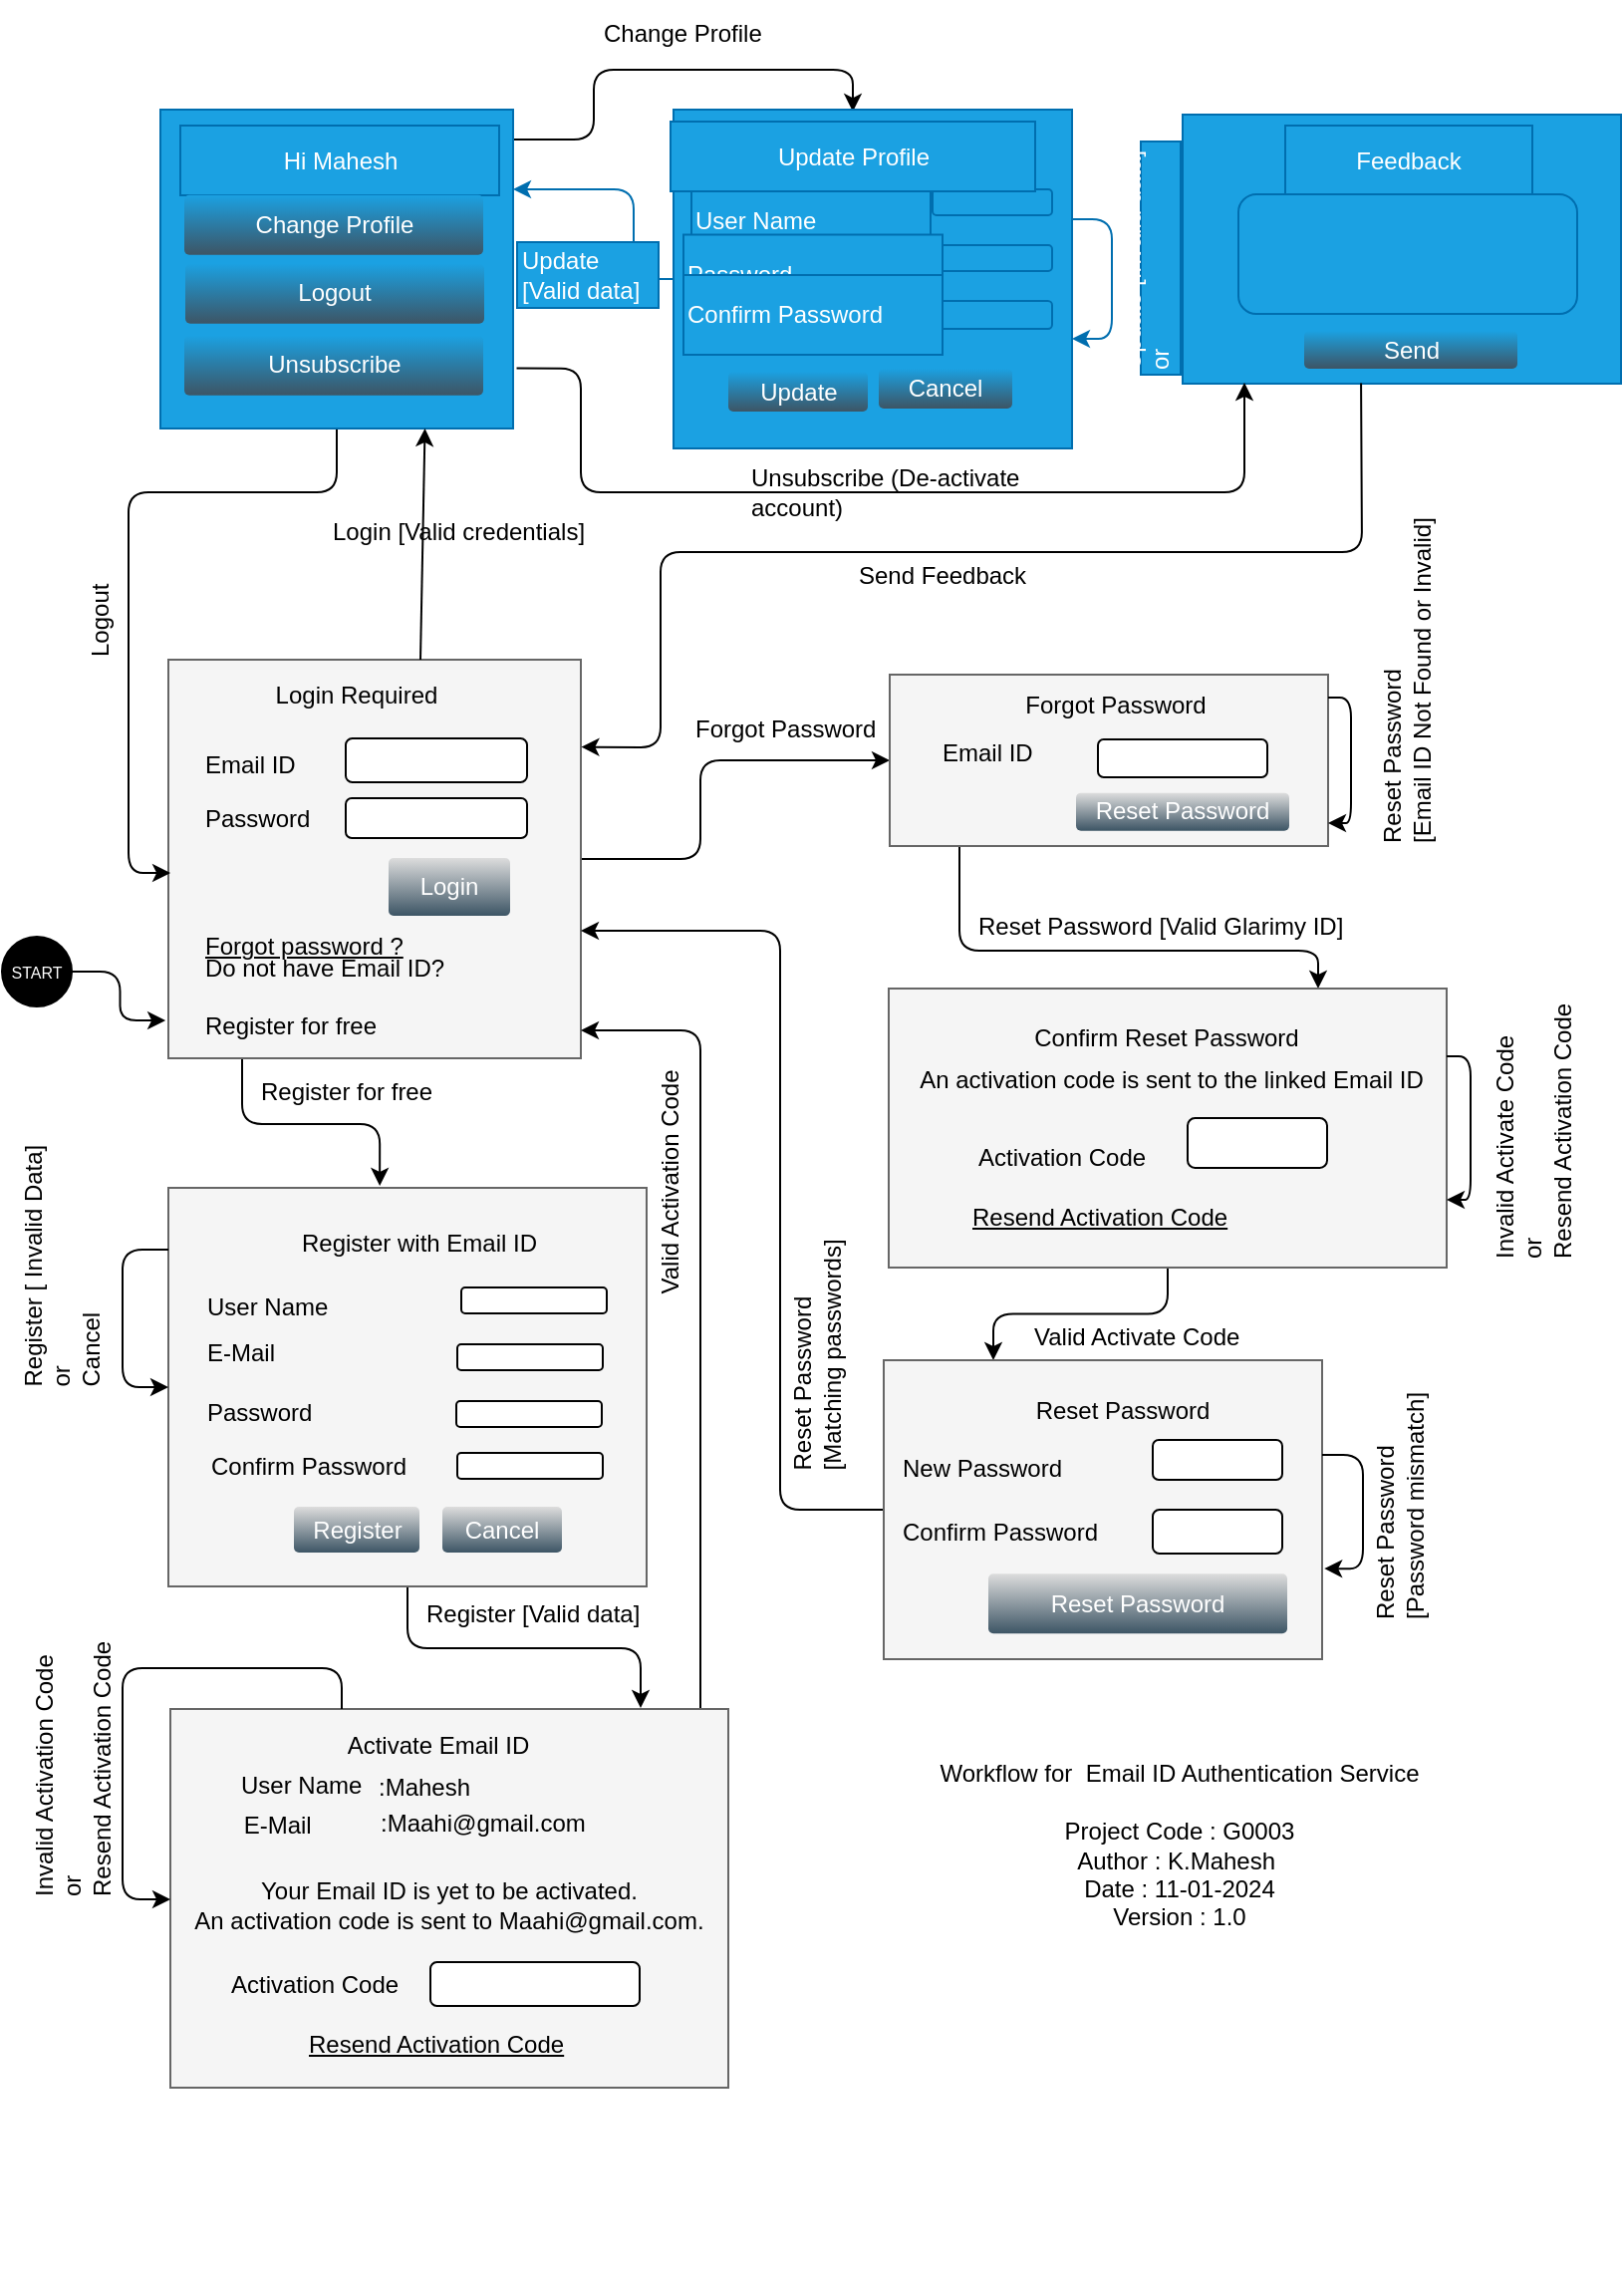 <mxfile version="23.0.2" type="device">
  <diagram id="wPfs62p6KYjg1cKhnUaz" name="Page-1">
    <mxGraphModel dx="1846" dy="2773" grid="1" gridSize="10" guides="1" tooltips="1" connect="1" arrows="1" fold="1" page="1" pageScale="1" pageWidth="850" pageHeight="1100" math="0" shadow="0">
      <root>
        <mxCell id="0" />
        <mxCell id="1" parent="0" />
        <mxCell id="7nVIwKbFRP0QSnvRqvEL-54" value="" style="edgeStyle=orthogonalEdgeStyle;rounded=1;comic=0;jumpStyle=none;orthogonalLoop=1;jettySize=auto;entryX=0;entryY=0.5;entryDx=0;entryDy=0;fontSize=12;align=left;labelBorderColor=none;html=1;fontStyle=0" parent="1" source="-WeDlyG0HKAQfzHUppv8-1" target="-WeDlyG0HKAQfzHUppv8-49" edge="1">
          <mxGeometry relative="1" as="geometry">
            <Array as="points">
              <mxPoint x="-486.5" y="-1769" />
              <mxPoint x="-486.5" y="-1818" />
            </Array>
          </mxGeometry>
        </mxCell>
        <mxCell id="7nVIwKbFRP0QSnvRqvEL-73" value="" style="edgeStyle=orthogonalEdgeStyle;rounded=1;comic=0;jumpStyle=none;orthogonalLoop=1;jettySize=auto;entryX=0.442;entryY=-0.005;entryDx=0;entryDy=0;entryPerimeter=0;fontSize=12;fontColor=#FFFFFF;align=left;labelBorderColor=none;html=1;fontStyle=0" parent="1" source="-WeDlyG0HKAQfzHUppv8-1" target="-WeDlyG0HKAQfzHUppv8-17" edge="1">
          <mxGeometry relative="1" as="geometry">
            <Array as="points">
              <mxPoint x="-716.5" y="-1636" />
              <mxPoint x="-647.5" y="-1636" />
            </Array>
          </mxGeometry>
        </mxCell>
        <mxCell id="-WeDlyG0HKAQfzHUppv8-1" value="" style="rounded=0;fillColor=#f5f5f5;strokeColor=#666666;fontColor=#333333;fontSize=12;labelBorderColor=none;whiteSpace=wrap;html=1;fontStyle=0" parent="1" vertex="1">
          <mxGeometry x="-753.5" y="-1869" width="207" height="200" as="geometry" />
        </mxCell>
        <mxCell id="-WeDlyG0HKAQfzHUppv8-2" value="" style="rounded=1;fontSize=12;labelBorderColor=none;whiteSpace=wrap;html=1;fontStyle=0" parent="1" vertex="1">
          <mxGeometry x="-664.5" y="-1829.5" width="91" height="22" as="geometry" />
        </mxCell>
        <mxCell id="-WeDlyG0HKAQfzHUppv8-3" value="Email ID" style="text;strokeColor=none;fillColor=none;align=left;verticalAlign=middle;rounded=0;fontStyle=0;fontSize=12;labelBorderColor=none;whiteSpace=wrap;html=1;" parent="1" vertex="1">
          <mxGeometry x="-737.5" y="-1836.5" width="120" height="40" as="geometry" />
        </mxCell>
        <mxCell id="-WeDlyG0HKAQfzHUppv8-4" value="" style="rounded=1;fontSize=12;labelBorderColor=none;whiteSpace=wrap;html=1;fontStyle=0" parent="1" vertex="1">
          <mxGeometry x="-664.5" y="-1799.5" width="91" height="20" as="geometry" />
        </mxCell>
        <mxCell id="-WeDlyG0HKAQfzHUppv8-5" value="Password" style="text;strokeColor=none;fillColor=none;align=left;verticalAlign=middle;rounded=0;fontStyle=0;fontSize=12;labelBorderColor=none;whiteSpace=wrap;html=1;" parent="1" vertex="1">
          <mxGeometry x="-737.5" y="-1809.5" width="130" height="40" as="geometry" />
        </mxCell>
        <mxCell id="-WeDlyG0HKAQfzHUppv8-6" value="Login" style="strokeWidth=1;shadow=0;dashed=0;shape=mxgraph.ios.iButton;strokeColor=#444444;fontColor=#ffffff;buttonText=;fontSize=12;fillColor=#dddddd;fillColor2=#3D5565;align=center;labelBorderColor=none;whiteSpace=wrap;html=1;fontStyle=0" parent="1" vertex="1">
          <mxGeometry x="-643" y="-1769.5" width="61" height="29" as="geometry" />
        </mxCell>
        <mxCell id="-WeDlyG0HKAQfzHUppv8-7" value="Forgot password ?" style="text;strokeColor=none;fillColor=none;align=left;verticalAlign=middle;rounded=0;fontStyle=4;fontSize=12;labelBorderColor=none;whiteSpace=wrap;html=1;" parent="1" vertex="1">
          <mxGeometry x="-737.5" y="-1735.5" width="210" height="20" as="geometry" />
        </mxCell>
        <mxCell id="-WeDlyG0HKAQfzHUppv8-8" value="Do not have Email ID? &lt;br&gt;&lt;br&gt;Register for free" style="text;strokeColor=none;fillColor=none;align=left;verticalAlign=middle;rounded=0;fontStyle=0;fontSize=12;labelBorderColor=none;whiteSpace=wrap;html=1;" parent="1" vertex="1">
          <mxGeometry x="-737.5" y="-1710.5" width="157" height="20" as="geometry" />
        </mxCell>
        <mxCell id="-WeDlyG0HKAQfzHUppv8-9" value="Login Required" style="text;strokeColor=none;fillColor=none;align=center;verticalAlign=middle;rounded=0;fontSize=12;labelBorderColor=none;whiteSpace=wrap;html=1;fontStyle=0" parent="1" vertex="1">
          <mxGeometry x="-723" y="-1869" width="128" height="35" as="geometry" />
        </mxCell>
        <mxCell id="7nVIwKbFRP0QSnvRqvEL-77" value="" style="edgeStyle=orthogonalEdgeStyle;rounded=1;comic=0;jumpStyle=none;orthogonalLoop=1;jettySize=auto;fontSize=12;fontColor=#FFFFFF;align=left;labelBorderColor=none;html=1;fontStyle=0" parent="1" source="-WeDlyG0HKAQfzHUppv8-17" edge="1">
          <mxGeometry relative="1" as="geometry">
            <mxPoint x="-516.5" y="-1343" as="targetPoint" />
            <Array as="points">
              <mxPoint x="-633.5" y="-1373" />
              <mxPoint x="-516.5" y="-1373" />
            </Array>
          </mxGeometry>
        </mxCell>
        <mxCell id="-WeDlyG0HKAQfzHUppv8-17" value="" style="rounded=0;fillColor=#f5f5f5;strokeColor=#666666;fontColor=#333333;fontSize=12;labelBorderColor=none;whiteSpace=wrap;html=1;fontStyle=0" parent="1" vertex="1">
          <mxGeometry x="-753.5" y="-1604" width="240" height="200" as="geometry" />
        </mxCell>
        <mxCell id="-WeDlyG0HKAQfzHUppv8-18" value="" style="rounded=1;fontSize=12;labelBorderColor=none;whiteSpace=wrap;html=1;fontStyle=0" parent="1" vertex="1">
          <mxGeometry x="-606.5" y="-1554" width="73" height="13" as="geometry" />
        </mxCell>
        <mxCell id="-WeDlyG0HKAQfzHUppv8-19" value="User Name" style="text;strokeColor=none;fillColor=none;align=left;verticalAlign=middle;rounded=0;fontStyle=0;fontSize=12;labelBorderColor=none;whiteSpace=wrap;html=1;" parent="1" vertex="1">
          <mxGeometry x="-736" y="-1564" width="120" height="40" as="geometry" />
        </mxCell>
        <mxCell id="-WeDlyG0HKAQfzHUppv8-21" value="Password" style="text;strokeColor=none;fillColor=none;align=left;verticalAlign=middle;rounded=0;fontStyle=0;fontSize=12;labelBorderColor=none;whiteSpace=wrap;html=1;" parent="1" vertex="1">
          <mxGeometry x="-736" y="-1511" width="130" height="40" as="geometry" />
        </mxCell>
        <mxCell id="-WeDlyG0HKAQfzHUppv8-22" value="Cancel" style="strokeWidth=1;shadow=0;dashed=0;shape=mxgraph.ios.iButton;strokeColor=#444444;fontColor=#ffffff;buttonText=;fontSize=12;fillColor=#dddddd;fillColor2=#3D5565;align=center;labelBorderColor=none;whiteSpace=wrap;html=1;fontStyle=0" parent="1" vertex="1">
          <mxGeometry x="-616" y="-1444" width="60" height="23" as="geometry" />
        </mxCell>
        <mxCell id="-WeDlyG0HKAQfzHUppv8-23" value="Register with Email ID" style="text;strokeColor=none;fillColor=none;align=center;verticalAlign=middle;rounded=0;fontSize=12;labelBorderColor=none;whiteSpace=wrap;html=1;fontStyle=0" parent="1" vertex="1">
          <mxGeometry x="-705" y="-1594" width="155" height="35" as="geometry" />
        </mxCell>
        <mxCell id="-WeDlyG0HKAQfzHUppv8-28" value="Register" style="strokeWidth=1;shadow=0;dashed=0;shape=mxgraph.ios.iButton;strokeColor=#444444;fontColor=#ffffff;buttonText=;fontSize=12;fillColor=#dddddd;fillColor2=#3D5565;align=center;labelBorderColor=none;whiteSpace=wrap;html=1;fontStyle=0" parent="1" vertex="1">
          <mxGeometry x="-690.5" y="-1444" width="63" height="23" as="geometry" />
        </mxCell>
        <mxCell id="-WeDlyG0HKAQfzHUppv8-30" value="Confirm Password" style="text;strokeColor=none;fillColor=none;align=left;verticalAlign=middle;rounded=0;fontStyle=0;fontSize=12;labelBorderColor=none;whiteSpace=wrap;html=1;" parent="1" vertex="1">
          <mxGeometry x="-734.5" y="-1484" width="130" height="40" as="geometry" />
        </mxCell>
        <mxCell id="-WeDlyG0HKAQfzHUppv8-32" value="E-Mail" style="text;strokeColor=none;fillColor=none;align=left;verticalAlign=middle;rounded=0;fontStyle=0;fontSize=12;labelBorderColor=none;whiteSpace=wrap;html=1;" parent="1" vertex="1">
          <mxGeometry x="-736" y="-1541" width="120" height="40" as="geometry" />
        </mxCell>
        <mxCell id="7nVIwKbFRP0QSnvRqvEL-84" value="" style="edgeStyle=orthogonalEdgeStyle;rounded=1;comic=0;jumpStyle=none;orthogonalLoop=1;jettySize=auto;fontSize=12;fontColor=#FFFFFF;align=left;labelBorderColor=none;html=1;fontStyle=0" parent="1" source="-WeDlyG0HKAQfzHUppv8-34" target="-WeDlyG0HKAQfzHUppv8-1" edge="1">
          <mxGeometry relative="1" as="geometry">
            <Array as="points">
              <mxPoint x="-486.5" y="-1683" />
            </Array>
          </mxGeometry>
        </mxCell>
        <mxCell id="-WeDlyG0HKAQfzHUppv8-34" value="" style="rounded=0;fillColor=#f5f5f5;strokeColor=#666666;fontColor=#333333;fontSize=12;labelBorderColor=none;whiteSpace=wrap;html=1;fontStyle=0" parent="1" vertex="1">
          <mxGeometry x="-752.5" y="-1342.5" width="280" height="190" as="geometry" />
        </mxCell>
        <mxCell id="-WeDlyG0HKAQfzHUppv8-35" value="User Name" style="text;strokeColor=none;fillColor=none;align=left;verticalAlign=middle;rounded=0;fontStyle=0;fontSize=12;labelBorderColor=none;whiteSpace=wrap;html=1;" parent="1" vertex="1">
          <mxGeometry x="-719.5" y="-1324.5" width="120" height="40" as="geometry" />
        </mxCell>
        <mxCell id="-WeDlyG0HKAQfzHUppv8-36" value="Activate Email ID" style="text;strokeColor=none;fillColor=none;align=center;verticalAlign=middle;rounded=0;fontSize=12;fontStyle=0;labelBorderColor=none;whiteSpace=wrap;html=1;" parent="1" vertex="1">
          <mxGeometry x="-702.5" y="-1333.5" width="168" height="18" as="geometry" />
        </mxCell>
        <mxCell id="-WeDlyG0HKAQfzHUppv8-40" value="" style="rounded=1;fontSize=12;labelBorderColor=none;whiteSpace=wrap;html=1;fontStyle=0" parent="1" vertex="1">
          <mxGeometry x="-622" y="-1215.5" width="105" height="22" as="geometry" />
        </mxCell>
        <mxCell id="-WeDlyG0HKAQfzHUppv8-41" value="Activation Code" style="text;strokeColor=none;fillColor=none;align=left;verticalAlign=middle;rounded=0;fontStyle=0;fontSize=12;labelBorderColor=none;whiteSpace=wrap;html=1;" parent="1" vertex="1">
          <mxGeometry x="-724.5" y="-1224.5" width="130" height="40" as="geometry" />
        </mxCell>
        <mxCell id="-WeDlyG0HKAQfzHUppv8-42" value="&amp;nbsp;E-Mail" style="text;strokeColor=none;fillColor=none;align=left;verticalAlign=middle;rounded=0;fontStyle=0;fontSize=12;labelBorderColor=none;whiteSpace=wrap;html=1;" parent="1" vertex="1">
          <mxGeometry x="-721" y="-1304.5" width="120" height="40" as="geometry" />
        </mxCell>
        <mxCell id="-WeDlyG0HKAQfzHUppv8-44" value=":Mahesh" style="text;strokeColor=none;fillColor=none;align=left;verticalAlign=middle;rounded=0;fontStyle=0;fontSize=12;labelBorderColor=none;whiteSpace=wrap;html=1;" parent="1" vertex="1">
          <mxGeometry x="-650.5" y="-1318" width="141" height="29" as="geometry" />
        </mxCell>
        <mxCell id="-WeDlyG0HKAQfzHUppv8-45" value=":Maahi@gmail.com" style="text;strokeColor=none;fillColor=none;align=left;verticalAlign=middle;rounded=0;fontStyle=0;fontSize=12;labelBorderColor=none;whiteSpace=wrap;html=1;" parent="1" vertex="1">
          <mxGeometry x="-649" y="-1298" width="141" height="26" as="geometry" />
        </mxCell>
        <mxCell id="-WeDlyG0HKAQfzHUppv8-46" value="Resend Activation Code" style="text;strokeColor=none;fillColor=none;align=left;verticalAlign=middle;rounded=0;fontStyle=4;fontSize=12;labelBorderColor=none;whiteSpace=wrap;html=1;" parent="1" vertex="1">
          <mxGeometry x="-685.5" y="-1184.5" width="146" height="20" as="geometry" />
        </mxCell>
        <mxCell id="7nVIwKbFRP0QSnvRqvEL-57" value="" style="edgeStyle=orthogonalEdgeStyle;rounded=1;comic=0;jumpStyle=none;orthogonalLoop=1;jettySize=auto;fontSize=12;align=left;labelBorderColor=none;html=1;fontStyle=0" parent="1" source="-WeDlyG0HKAQfzHUppv8-49" target="-WeDlyG0HKAQfzHUppv8-57" edge="1">
          <mxGeometry relative="1" as="geometry">
            <Array as="points">
              <mxPoint x="-356.5" y="-1723" />
              <mxPoint x="-176.5" y="-1723" />
            </Array>
          </mxGeometry>
        </mxCell>
        <mxCell id="-WeDlyG0HKAQfzHUppv8-49" value="" style="rounded=0;fillColor=#f5f5f5;strokeColor=#666666;fontColor=#333333;fontSize=12;labelBorderColor=none;whiteSpace=wrap;html=1;fontStyle=0" parent="1" vertex="1">
          <mxGeometry x="-391.5" y="-1861.5" width="220" height="86" as="geometry" />
        </mxCell>
        <mxCell id="-WeDlyG0HKAQfzHUppv8-50" value="Forgot Password" style="text;strokeColor=none;fillColor=none;align=center;verticalAlign=middle;rounded=0;fontSize=12;labelBorderColor=none;whiteSpace=wrap;html=1;fontStyle=0" parent="1" vertex="1">
          <mxGeometry x="-340" y="-1864" width="124" height="35" as="geometry" />
        </mxCell>
        <mxCell id="-WeDlyG0HKAQfzHUppv8-54" value="" style="rounded=1;fontSize=12;labelBorderColor=none;whiteSpace=wrap;html=1;fontStyle=0" parent="1" vertex="1">
          <mxGeometry x="-287" y="-1829" width="85" height="19" as="geometry" />
        </mxCell>
        <mxCell id="-WeDlyG0HKAQfzHUppv8-55" value="Email ID" style="text;strokeColor=none;fillColor=none;align=left;verticalAlign=middle;rounded=0;fontStyle=0;fontSize=12;labelBorderColor=none;whiteSpace=wrap;html=1;" parent="1" vertex="1">
          <mxGeometry x="-367" y="-1842.167" width="130" height="40" as="geometry" />
        </mxCell>
        <mxCell id="7nVIwKbFRP0QSnvRqvEL-59" value="" style="edgeStyle=orthogonalEdgeStyle;rounded=1;comic=0;jumpStyle=none;orthogonalLoop=1;jettySize=auto;entryX=0.25;entryY=0;entryDx=0;entryDy=0;fontSize=12;align=left;labelBorderColor=none;html=1;fontStyle=0" parent="1" source="-WeDlyG0HKAQfzHUppv8-57" target="-WeDlyG0HKAQfzHUppv8-65" edge="1">
          <mxGeometry relative="1" as="geometry" />
        </mxCell>
        <mxCell id="-WeDlyG0HKAQfzHUppv8-57" value="" style="rounded=0;fillColor=#f5f5f5;strokeColor=#666666;fontColor=#333333;fontSize=12;labelBorderColor=none;whiteSpace=wrap;html=1;fontStyle=0" parent="1" vertex="1">
          <mxGeometry x="-392" y="-1704" width="280" height="140" as="geometry" />
        </mxCell>
        <mxCell id="-WeDlyG0HKAQfzHUppv8-58" value="Confirm Reset Password&lt;br&gt;" style="text;strokeColor=none;fillColor=none;align=center;verticalAlign=middle;rounded=0;fontSize=12;labelBorderColor=none;whiteSpace=wrap;html=1;fontStyle=0" parent="1" vertex="1">
          <mxGeometry x="-333" y="-1697" width="161" height="35" as="geometry" />
        </mxCell>
        <mxCell id="7nVIwKbFRP0QSnvRqvEL-66" value="" style="edgeStyle=orthogonalEdgeStyle;rounded=1;comic=0;jumpStyle=none;orthogonalLoop=1;jettySize=auto;fontSize=12;align=left;labelBorderColor=none;html=1;fontStyle=0" parent="1" source="-WeDlyG0HKAQfzHUppv8-65" edge="1">
          <mxGeometry relative="1" as="geometry">
            <mxPoint x="-546.5" y="-1733" as="targetPoint" />
            <Array as="points">
              <mxPoint x="-446.5" y="-1442" />
              <mxPoint x="-446.5" y="-1733" />
            </Array>
          </mxGeometry>
        </mxCell>
        <mxCell id="7nVIwKbFRP0QSnvRqvEL-67" value="Reset Password&lt;br&gt;[Matching passwords]&lt;br&gt;" style="text;resizable=0;points=[];align=left;verticalAlign=middle;labelBackgroundColor=none;fontSize=12;rotation=-90;labelBorderColor=none;html=1;fontStyle=0" parent="7nVIwKbFRP0QSnvRqvEL-66" vertex="1" connectable="0">
          <mxGeometry x="-0.731" y="2" relative="1" as="geometry">
            <mxPoint x="19.5" y="-10.5" as="offset" />
          </mxGeometry>
        </mxCell>
        <mxCell id="-WeDlyG0HKAQfzHUppv8-65" value="" style="rounded=0;fillColor=#f5f5f5;strokeColor=#666666;fontColor=#333333;fontSize=12;labelBorderColor=none;whiteSpace=wrap;html=1;fontStyle=0" parent="1" vertex="1">
          <mxGeometry x="-394.5" y="-1517.5" width="220" height="150" as="geometry" />
        </mxCell>
        <mxCell id="-WeDlyG0HKAQfzHUppv8-66" value="" style="rounded=1;fontSize=12;labelBorderColor=none;whiteSpace=wrap;html=1;fontStyle=0" parent="1" vertex="1">
          <mxGeometry x="-259.5" y="-1477.5" width="65" height="20" as="geometry" />
        </mxCell>
        <mxCell id="-WeDlyG0HKAQfzHUppv8-67" value="New Password" style="text;strokeColor=none;fillColor=none;align=left;verticalAlign=middle;rounded=0;fontStyle=0;fontSize=12;labelBorderColor=none;whiteSpace=wrap;html=1;" parent="1" vertex="1">
          <mxGeometry x="-387" y="-1482.583" width="130" height="40" as="geometry" />
        </mxCell>
        <mxCell id="-WeDlyG0HKAQfzHUppv8-68" value="Reset Password" style="text;strokeColor=none;fillColor=none;align=center;verticalAlign=middle;rounded=0;fontSize=12;labelBorderColor=none;whiteSpace=wrap;html=1;fontStyle=0" parent="1" vertex="1">
          <mxGeometry x="-338" y="-1510" width="127" height="35" as="geometry" />
        </mxCell>
        <mxCell id="-WeDlyG0HKAQfzHUppv8-71" value="Reset Password" style="strokeWidth=1;shadow=0;dashed=0;shape=mxgraph.ios.iButton;strokeColor=#444444;fontColor=#ffffff;buttonText=;fontSize=12;fillColor=#dddddd;fillColor2=#3D5565;align=center;labelBorderColor=none;whiteSpace=wrap;html=1;fontStyle=0" parent="1" vertex="1">
          <mxGeometry x="-342" y="-1410.333" width="150" height="30" as="geometry" />
        </mxCell>
        <mxCell id="-WeDlyG0HKAQfzHUppv8-72" value="" style="rounded=1;fontSize=12;labelBorderColor=none;whiteSpace=wrap;html=1;fontStyle=0" parent="1" vertex="1">
          <mxGeometry x="-259.5" y="-1442.5" width="65" height="22" as="geometry" />
        </mxCell>
        <mxCell id="-WeDlyG0HKAQfzHUppv8-73" value="Confirm Password" style="text;strokeColor=none;fillColor=none;align=left;verticalAlign=middle;rounded=0;fontStyle=0;fontSize=12;labelBorderColor=none;whiteSpace=wrap;html=1;" parent="1" vertex="1">
          <mxGeometry x="-387" y="-1450.583" width="130" height="40" as="geometry" />
        </mxCell>
        <mxCell id="7nVIwKbFRP0QSnvRqvEL-70" value="" style="edgeStyle=orthogonalEdgeStyle;rounded=1;comic=0;jumpStyle=none;orthogonalLoop=1;jettySize=auto;entryX=0.005;entryY=0.535;entryDx=0;entryDy=0;entryPerimeter=0;fontSize=12;fontColor=#FFFFFF;align=left;labelBorderColor=none;html=1;fontStyle=0" parent="1" source="-WeDlyG0HKAQfzHUppv8-75" target="-WeDlyG0HKAQfzHUppv8-1" edge="1">
          <mxGeometry relative="1" as="geometry">
            <Array as="points">
              <mxPoint x="-773.5" y="-1953" />
              <mxPoint x="-773.5" y="-1762" />
            </Array>
          </mxGeometry>
        </mxCell>
        <mxCell id="y6PYTn3fWXyCUAHI5n6K-3" style="edgeStyle=orthogonalEdgeStyle;rounded=1;orthogonalLoop=1;jettySize=auto;html=1;entryX=0.45;entryY=0.006;entryDx=0;entryDy=0;entryPerimeter=0;" parent="1" source="-WeDlyG0HKAQfzHUppv8-75" target="-WeDlyG0HKAQfzHUppv8-87" edge="1">
          <mxGeometry relative="1" as="geometry">
            <Array as="points">
              <mxPoint x="-540" y="-2130" />
              <mxPoint x="-540" y="-2165" />
              <mxPoint x="-410" y="-2165" />
            </Array>
          </mxGeometry>
        </mxCell>
        <mxCell id="-WeDlyG0HKAQfzHUppv8-75" value="" style="rounded=0;fontSize=12;labelBorderColor=none;whiteSpace=wrap;html=1;fontStyle=0;fillColor=#1ba1e2;strokeColor=#006EAF;fontColor=#ffffff;" parent="1" vertex="1">
          <mxGeometry x="-757.5" y="-2145" width="177" height="160" as="geometry" />
        </mxCell>
        <mxCell id="-WeDlyG0HKAQfzHUppv8-76" value="Hi Mahesh" style="text;align=center;verticalAlign=middle;rounded=0;fontSize=12;labelBorderColor=none;whiteSpace=wrap;html=1;fontStyle=0;fillColor=#1ba1e2;strokeColor=#006EAF;fontColor=#ffffff;" parent="1" vertex="1">
          <mxGeometry x="-747.5" y="-2137" width="160" height="35" as="geometry" />
        </mxCell>
        <mxCell id="-WeDlyG0HKAQfzHUppv8-79" value="Change Profile" style="strokeWidth=1;shadow=0;dashed=0;shape=mxgraph.ios.iButton;buttonText=;fontSize=12;fillColor2=#3D5565;align=center;labelBorderColor=none;whiteSpace=wrap;html=1;fontStyle=0;fillColor=#1ba1e2;strokeColor=#006EAF;fontColor=#ffffff;" parent="1" vertex="1">
          <mxGeometry x="-745.5" y="-2102.167" width="150" height="30" as="geometry" />
        </mxCell>
        <mxCell id="-WeDlyG0HKAQfzHUppv8-82" value="Logout" style="strokeWidth=1;shadow=0;dashed=0;shape=mxgraph.ios.iButton;buttonText=;fontSize=12;fillColor2=#3D5565;align=center;labelBorderColor=none;whiteSpace=wrap;html=1;fontStyle=0;fillColor=#1ba1e2;strokeColor=#006EAF;fontColor=#ffffff;" parent="1" vertex="1">
          <mxGeometry x="-745" y="-2067.667" width="150" height="30" as="geometry" />
        </mxCell>
        <mxCell id="-WeDlyG0HKAQfzHUppv8-85" value="Unsubscribe" style="strokeWidth=1;shadow=0;dashed=0;shape=mxgraph.ios.iButton;buttonText=;fontSize=12;fillColor2=#3D5565;align=center;labelBorderColor=none;whiteSpace=wrap;html=1;fontStyle=0;fillColor=#1ba1e2;strokeColor=#006EAF;fontColor=#ffffff;" parent="1" vertex="1">
          <mxGeometry x="-745.5" y="-2031.667" width="150" height="30" as="geometry" />
        </mxCell>
        <mxCell id="y6PYTn3fWXyCUAHI5n6K-5" value="" style="edgeStyle=orthogonalEdgeStyle;rounded=1;orthogonalLoop=1;jettySize=auto;entryX=1;entryY=0.25;entryDx=0;entryDy=0;labelBorderColor=none;html=1;fontStyle=0;fillColor=#1ba1e2;strokeColor=#006EAF;" parent="1" source="-WeDlyG0HKAQfzHUppv8-87" target="-WeDlyG0HKAQfzHUppv8-75" edge="1">
          <mxGeometry relative="1" as="geometry">
            <Array as="points">
              <mxPoint x="-520" y="-2060" />
              <mxPoint x="-520" y="-2105" />
            </Array>
          </mxGeometry>
        </mxCell>
        <mxCell id="-WeDlyG0HKAQfzHUppv8-87" value="" style="rounded=0;fontSize=12;labelBorderColor=none;whiteSpace=wrap;html=1;fontStyle=0;fillColor=#1ba1e2;strokeColor=#006EAF;fontColor=#ffffff;" parent="1" vertex="1">
          <mxGeometry x="-500" y="-2145" width="200" height="170" as="geometry" />
        </mxCell>
        <mxCell id="-WeDlyG0HKAQfzHUppv8-88" value="" style="rounded=1;fontSize=12;labelBorderColor=none;whiteSpace=wrap;html=1;fontStyle=0;fillColor=#1ba1e2;strokeColor=#006EAF;fontColor=#ffffff;" parent="1" vertex="1">
          <mxGeometry x="-370" y="-2105" width="60" height="13" as="geometry" />
        </mxCell>
        <mxCell id="-WeDlyG0HKAQfzHUppv8-89" value="User Name" style="text;align=left;verticalAlign=middle;rounded=0;fontStyle=0;fontSize=12;labelBorderColor=none;whiteSpace=wrap;html=1;fillColor=#1ba1e2;strokeColor=#006EAF;fontColor=#ffffff;" parent="1" vertex="1">
          <mxGeometry x="-491" y="-2108.75" width="120" height="40" as="geometry" />
        </mxCell>
        <mxCell id="-WeDlyG0HKAQfzHUppv8-90" value="" style="rounded=1;fontSize=12;labelBorderColor=none;whiteSpace=wrap;html=1;fontStyle=0;fillColor=#1ba1e2;strokeColor=#006EAF;fontColor=#ffffff;" parent="1" vertex="1">
          <mxGeometry x="-370" y="-2077" width="60" height="13" as="geometry" />
        </mxCell>
        <mxCell id="-WeDlyG0HKAQfzHUppv8-91" value="Password" style="text;align=left;verticalAlign=middle;rounded=0;fontStyle=0;fontSize=12;labelBorderColor=none;whiteSpace=wrap;html=1;fillColor=#1ba1e2;strokeColor=#006EAF;fontColor=#ffffff;" parent="1" vertex="1">
          <mxGeometry x="-495" y="-2082.25" width="130" height="40" as="geometry" />
        </mxCell>
        <mxCell id="-WeDlyG0HKAQfzHUppv8-92" value="Cancel" style="strokeWidth=1;shadow=0;dashed=0;shape=mxgraph.ios.iButton;buttonText=;fontSize=12;fillColor2=#3D5565;align=center;labelBorderColor=none;whiteSpace=wrap;html=1;fontStyle=0;fillColor=#1ba1e2;strokeColor=#006EAF;fontColor=#ffffff;" parent="1" vertex="1">
          <mxGeometry x="-397" y="-2015" width="67" height="20" as="geometry" />
        </mxCell>
        <mxCell id="-WeDlyG0HKAQfzHUppv8-93" value="Update Profile" style="text;align=center;verticalAlign=middle;rounded=0;fontSize=12;labelBorderColor=none;whiteSpace=wrap;html=1;fontStyle=0;fillColor=#1ba1e2;strokeColor=#006EAF;fontColor=#ffffff;" parent="1" vertex="1">
          <mxGeometry x="-501.5" y="-2139" width="183" height="35" as="geometry" />
        </mxCell>
        <mxCell id="-WeDlyG0HKAQfzHUppv8-98" value="Update" style="strokeWidth=1;shadow=0;dashed=0;shape=mxgraph.ios.iButton;buttonText=;fontSize=12;fillColor2=#3D5565;align=center;labelBorderColor=none;whiteSpace=wrap;html=1;fontStyle=0;fillColor=#1ba1e2;strokeColor=#006EAF;fontColor=#ffffff;" parent="1" vertex="1">
          <mxGeometry x="-472.5" y="-2013.5" width="70" height="20" as="geometry" />
        </mxCell>
        <mxCell id="-WeDlyG0HKAQfzHUppv8-99" value="" style="rounded=1;fontSize=12;labelBorderColor=none;whiteSpace=wrap;html=1;fontStyle=0;fillColor=#1ba1e2;strokeColor=#006EAF;fontColor=#ffffff;" parent="1" vertex="1">
          <mxGeometry x="-370" y="-2049" width="60" height="14" as="geometry" />
        </mxCell>
        <mxCell id="-WeDlyG0HKAQfzHUppv8-100" value="Confirm Password" style="text;align=left;verticalAlign=middle;rounded=0;fontStyle=0;fontSize=12;labelBorderColor=none;whiteSpace=wrap;html=1;fillColor=#1ba1e2;strokeColor=#006EAF;fontColor=#ffffff;" parent="1" vertex="1">
          <mxGeometry x="-495" y="-2062" width="130" height="40" as="geometry" />
        </mxCell>
        <mxCell id="-WeDlyG0HKAQfzHUppv8-102" value="Workflow for&amp;nbsp; Email ID Authentication Service&lt;br&gt;&lt;br&gt;Project Code : G0003&lt;br&gt;Author : K.Mahesh&amp;nbsp;&lt;br&gt;Date : 11-01-2024&lt;br&gt;Version : 1.0" style="text;strokeColor=none;fillColor=none;align=center;verticalAlign=middle;rounded=0;fontSize=12;labelBorderColor=none;whiteSpace=wrap;html=1;fontStyle=0" parent="1" vertex="1">
          <mxGeometry x="-395.5" y="-1324.5" width="298" height="100" as="geometry" />
        </mxCell>
        <mxCell id="7nVIwKbFRP0QSnvRqvEL-3" value="Your Email ID is yet to be activated.&lt;br&gt;An activation code is sent to Maahi@gmail.com. " style="text;strokeColor=none;fillColor=none;align=center;verticalAlign=middle;rounded=0;fontSize=12;labelBorderColor=none;whiteSpace=wrap;html=1;fontStyle=0" parent="1" vertex="1">
          <mxGeometry x="-753.5" y="-1254" width="281" height="20" as="geometry" />
        </mxCell>
        <mxCell id="7nVIwKbFRP0QSnvRqvEL-14" value="" style="rounded=1;fontSize=12;labelBorderColor=none;whiteSpace=wrap;html=1;fontStyle=0" parent="1" vertex="1">
          <mxGeometry x="-242" y="-1639" width="70" height="25" as="geometry" />
        </mxCell>
        <mxCell id="7nVIwKbFRP0QSnvRqvEL-15" value="Activation Code" style="text;strokeColor=none;fillColor=none;align=left;verticalAlign=middle;rounded=0;fontStyle=0;fontSize=12;labelBorderColor=none;whiteSpace=wrap;html=1;" parent="1" vertex="1">
          <mxGeometry x="-349.5" y="-1639.5" width="130" height="40" as="geometry" />
        </mxCell>
        <mxCell id="7nVIwKbFRP0QSnvRqvEL-16" value="Resend Activation Code" style="text;strokeColor=none;fillColor=none;align=left;verticalAlign=middle;rounded=0;fontStyle=4;fontSize=12;labelBorderColor=none;whiteSpace=wrap;html=1;" parent="1" vertex="1">
          <mxGeometry x="-352" y="-1599" width="155" height="20" as="geometry" />
        </mxCell>
        <mxCell id="7nVIwKbFRP0QSnvRqvEL-17" value="An activation code is sent to the linked Email ID " style="text;strokeColor=none;fillColor=none;align=center;verticalAlign=middle;rounded=0;fontSize=12;labelBorderColor=none;whiteSpace=wrap;html=1;fontStyle=0" parent="1" vertex="1">
          <mxGeometry x="-382" y="-1668" width="264" height="20" as="geometry" />
        </mxCell>
        <mxCell id="7nVIwKbFRP0QSnvRqvEL-38" value="" style="rounded=1;fontSize=12;labelBorderColor=none;whiteSpace=wrap;html=1;fontStyle=0" parent="1" vertex="1">
          <mxGeometry x="-608.5" y="-1525.5" width="73" height="13" as="geometry" />
        </mxCell>
        <mxCell id="7nVIwKbFRP0QSnvRqvEL-39" value="" style="rounded=1;fontSize=12;labelBorderColor=none;whiteSpace=wrap;html=1;fontStyle=0" parent="1" vertex="1">
          <mxGeometry x="-609" y="-1497" width="73" height="13" as="geometry" />
        </mxCell>
        <mxCell id="7nVIwKbFRP0QSnvRqvEL-40" value="" style="rounded=1;fontSize=12;labelBorderColor=none;whiteSpace=wrap;html=1;fontStyle=0" parent="1" vertex="1">
          <mxGeometry x="-608.5" y="-1471" width="73" height="13" as="geometry" />
        </mxCell>
        <mxCell id="7nVIwKbFRP0QSnvRqvEL-43" value="Reset Password" style="strokeWidth=1;shadow=0;dashed=0;shape=mxgraph.ios.iButton;strokeColor=#444444;fontColor=#ffffff;buttonText=;fontSize=12;fillColor=#dddddd;fillColor2=#3D5565;align=center;labelBorderColor=none;whiteSpace=wrap;html=1;fontStyle=0" parent="1" vertex="1">
          <mxGeometry x="-298" y="-1802.17" width="107" height="19" as="geometry" />
        </mxCell>
        <mxCell id="7nVIwKbFRP0QSnvRqvEL-47" value="Reset Password&lt;br&gt;[Email ID Not Found or Invalid]" style="text;strokeColor=none;fillColor=none;align=left;verticalAlign=middle;rounded=0;fontSize=12;rotation=-90;labelBorderColor=none;whiteSpace=wrap;html=1;fontStyle=0" parent="1" vertex="1">
          <mxGeometry x="-227" y="-1879" width="189" height="20" as="geometry" />
        </mxCell>
        <mxCell id="7nVIwKbFRP0QSnvRqvEL-49" value="" style="edgeStyle=orthogonalEdgeStyle;rounded=1;comic=0;jumpStyle=none;orthogonalLoop=1;jettySize=auto;fontSize=12;align=left;labelBorderColor=none;html=1;fontStyle=0" parent="1" source="-WeDlyG0HKAQfzHUppv8-49" target="-WeDlyG0HKAQfzHUppv8-49" edge="1">
          <mxGeometry relative="1" as="geometry">
            <Array as="points">
              <mxPoint x="-160" y="-1850" />
            </Array>
          </mxGeometry>
        </mxCell>
        <mxCell id="7nVIwKbFRP0QSnvRqvEL-51" value="Update [Valid data]&lt;br&gt;" style="text;align=left;verticalAlign=middle;rounded=0;fontSize=12;direction=south;labelBorderColor=none;whiteSpace=wrap;html=1;fontStyle=0;fillColor=#1ba1e2;strokeColor=#006EAF;fontColor=#ffffff;" parent="1" vertex="1">
          <mxGeometry x="-578.5" y="-2078.5" width="71" height="33" as="geometry" />
        </mxCell>
        <mxCell id="7nVIwKbFRP0QSnvRqvEL-55" value="Forgot Password" style="text;strokeColor=none;fillColor=none;align=left;verticalAlign=middle;rounded=0;fontSize=12;labelBorderColor=none;whiteSpace=wrap;html=1;fontStyle=0" parent="1" vertex="1">
          <mxGeometry x="-491.5" y="-1844" width="96" height="20" as="geometry" />
        </mxCell>
        <mxCell id="7nVIwKbFRP0QSnvRqvEL-58" value="Reset Password [Valid Glarimy ID]" style="text;strokeColor=none;fillColor=none;align=left;verticalAlign=middle;rounded=0;fontSize=12;labelBorderColor=none;whiteSpace=wrap;html=1;fontStyle=0" parent="1" vertex="1">
          <mxGeometry x="-349.5" y="-1745.5" width="189" height="20" as="geometry" />
        </mxCell>
        <mxCell id="7nVIwKbFRP0QSnvRqvEL-60" value="Valid Activate Code" style="text;strokeColor=none;fillColor=none;align=left;verticalAlign=middle;rounded=0;fontSize=12;labelBorderColor=none;whiteSpace=wrap;html=1;fontStyle=0" parent="1" vertex="1">
          <mxGeometry x="-321.5" y="-1539" width="116" height="20" as="geometry" />
        </mxCell>
        <mxCell id="7nVIwKbFRP0QSnvRqvEL-61" value="" style="edgeStyle=orthogonalEdgeStyle;rounded=1;comic=0;jumpStyle=none;orthogonalLoop=1;jettySize=auto;fontSize=12;align=left;labelBorderColor=none;html=1;fontStyle=0" parent="1" source="-WeDlyG0HKAQfzHUppv8-57" target="-WeDlyG0HKAQfzHUppv8-57" edge="1">
          <mxGeometry relative="1" as="geometry">
            <Array as="points">
              <mxPoint x="-100" y="-1670" />
            </Array>
          </mxGeometry>
        </mxCell>
        <mxCell id="7nVIwKbFRP0QSnvRqvEL-62" value="Invalid Activate Code&lt;br&gt;or&lt;br&gt;Resend Activation Code&lt;br&gt;" style="text;strokeColor=none;fillColor=none;align=left;verticalAlign=middle;rounded=0;fontSize=12;rotation=-90;labelBorderColor=none;whiteSpace=wrap;html=1;fontStyle=0" parent="1" vertex="1">
          <mxGeometry x="-136.5" y="-1644" width="136" height="20" as="geometry" />
        </mxCell>
        <mxCell id="7nVIwKbFRP0QSnvRqvEL-63" value="" style="edgeStyle=orthogonalEdgeStyle;rounded=1;comic=0;jumpStyle=none;orthogonalLoop=1;jettySize=auto;entryX=1.005;entryY=0.697;entryDx=0;entryDy=0;entryPerimeter=0;fontSize=12;align=left;labelBorderColor=none;html=1;fontStyle=0" parent="1" source="-WeDlyG0HKAQfzHUppv8-65" target="-WeDlyG0HKAQfzHUppv8-65" edge="1">
          <mxGeometry relative="1" as="geometry">
            <Array as="points">
              <mxPoint x="-154" y="-1470" />
              <mxPoint x="-154" y="-1413" />
            </Array>
          </mxGeometry>
        </mxCell>
        <mxCell id="7nVIwKbFRP0QSnvRqvEL-64" value="Reset Password [Password mismatch]" style="text;strokeColor=none;fillColor=none;align=left;verticalAlign=middle;rounded=0;fontSize=12;rotation=-90;labelBorderColor=none;whiteSpace=wrap;html=1;fontStyle=0" parent="1" vertex="1">
          <mxGeometry x="-194.5" y="-1454" width="118" height="20" as="geometry" />
        </mxCell>
        <mxCell id="7nVIwKbFRP0QSnvRqvEL-68" value="" style="edgeStyle=orthogonalEdgeStyle;comic=0;jumpStyle=none;orthogonalLoop=1;jettySize=auto;fontSize=12;align=left;rounded=1;labelBorderColor=none;html=1;fontStyle=0;fillColor=#1ba1e2;strokeColor=#006EAF;" parent="1" source="-WeDlyG0HKAQfzHUppv8-87" target="-WeDlyG0HKAQfzHUppv8-87" edge="1">
          <mxGeometry relative="1" as="geometry">
            <Array as="points">
              <mxPoint x="-280" y="-2090" />
            </Array>
          </mxGeometry>
        </mxCell>
        <mxCell id="7nVIwKbFRP0QSnvRqvEL-69" value="Update [Invalid data]&lt;br&gt;or&lt;br&gt;Cancel&lt;br&gt;" style="text;align=left;verticalAlign=middle;rounded=0;fontSize=12;rotation=-90;labelBorderColor=none;whiteSpace=wrap;html=1;fontStyle=0;fillColor=#1ba1e2;strokeColor=#006EAF;fontColor=#ffffff;" parent="1" vertex="1">
          <mxGeometry x="-314" y="-2080.5" width="117" height="20" as="geometry" />
        </mxCell>
        <mxCell id="7nVIwKbFRP0QSnvRqvEL-72" value="Logout" style="text;html=1;strokeColor=none;fillColor=none;align=left;verticalAlign=middle;whiteSpace=wrap;rounded=0;fontSize=12;direction=south;rotation=-90;" parent="1" vertex="1">
          <mxGeometry x="-797.5" y="-1905" width="20" height="54" as="geometry" />
        </mxCell>
        <mxCell id="7nVIwKbFRP0QSnvRqvEL-74" value="Register for free" style="text;strokeColor=none;fillColor=none;align=left;verticalAlign=middle;rounded=0;fontSize=12;labelBorderColor=none;whiteSpace=wrap;html=1;fontStyle=0" parent="1" vertex="1">
          <mxGeometry x="-709.5" y="-1662" width="118" height="20" as="geometry" />
        </mxCell>
        <mxCell id="7nVIwKbFRP0QSnvRqvEL-76" value="Login [Valid credentials]" style="text;strokeColor=none;fillColor=none;align=left;verticalAlign=middle;rounded=0;fontSize=12;labelBorderColor=none;whiteSpace=wrap;html=1;fontStyle=0" parent="1" vertex="1">
          <mxGeometry x="-673.5" y="-1943" width="143" height="20" as="geometry" />
        </mxCell>
        <mxCell id="7nVIwKbFRP0QSnvRqvEL-78" value="Register [Valid data]" style="text;strokeColor=none;fillColor=none;align=left;verticalAlign=middle;rounded=0;fontSize=12;labelBorderColor=none;whiteSpace=wrap;html=1;fontStyle=0" parent="1" vertex="1">
          <mxGeometry x="-626.5" y="-1400.5" width="114" height="20" as="geometry" />
        </mxCell>
        <mxCell id="7nVIwKbFRP0QSnvRqvEL-79" value="" style="edgeStyle=orthogonalEdgeStyle;rounded=1;comic=0;jumpStyle=none;orthogonalLoop=1;jettySize=auto;fontSize=12;fontColor=#FFFFFF;align=left;labelBorderColor=none;html=1;fontStyle=0" parent="1" source="-WeDlyG0HKAQfzHUppv8-17" edge="1">
          <mxGeometry relative="1" as="geometry">
            <mxPoint x="-753.5" y="-1504" as="targetPoint" />
            <Array as="points">
              <mxPoint x="-776.5" y="-1573" />
              <mxPoint x="-776.5" y="-1504" />
              <mxPoint x="-753.5" y="-1504" />
            </Array>
          </mxGeometry>
        </mxCell>
        <mxCell id="7nVIwKbFRP0QSnvRqvEL-80" value="Register [ Invalid Data]&lt;br&gt;or&lt;br&gt;Cancel&lt;br&gt;" style="text;resizable=0;points=[];align=left;verticalAlign=middle;labelBackgroundColor=none;fontSize=12;rotation=-90;labelBorderColor=none;html=1;fontStyle=0" parent="1" vertex="1" connectable="0">
          <mxGeometry x="-797.5" y="-1501" as="geometry">
            <mxPoint x="1.5" y="-10.5" as="offset" />
          </mxGeometry>
        </mxCell>
        <mxCell id="7nVIwKbFRP0QSnvRqvEL-81" value="Text" style="text;html=1;resizable=0;points=[];autosize=1;align=left;verticalAlign=top;spacingTop=-4;fontSize=12;fontColor=#FFFFFF;" parent="1" vertex="1">
          <mxGeometry x="-566.5" y="-1077" width="40" height="20" as="geometry" />
        </mxCell>
        <mxCell id="7nVIwKbFRP0QSnvRqvEL-82" value="" style="edgeStyle=orthogonalEdgeStyle;rounded=1;comic=0;jumpStyle=none;orthogonalLoop=1;jettySize=auto;fontSize=12;fontColor=#FFFFFF;align=left;labelBorderColor=none;html=1;fontStyle=0" parent="1" source="-WeDlyG0HKAQfzHUppv8-34" target="-WeDlyG0HKAQfzHUppv8-34" edge="1">
          <mxGeometry relative="1" as="geometry">
            <Array as="points">
              <mxPoint x="-666.5" y="-1363" />
              <mxPoint x="-776.5" y="-1363" />
              <mxPoint x="-776.5" y="-1247" />
            </Array>
          </mxGeometry>
        </mxCell>
        <mxCell id="7nVIwKbFRP0QSnvRqvEL-83" value="&lt;div&gt;Invalid Activation Code&lt;/div&gt;&lt;div&gt;or&lt;/div&gt;&lt;div&gt;Resend Activation Code&lt;br&gt;&lt;/div&gt;" style="text;html=1;strokeColor=none;fillColor=none;align=left;verticalAlign=middle;whiteSpace=wrap;rounded=0;fontSize=12;rotation=-90;" parent="1" vertex="1">
          <mxGeometry x="-876.5" y="-1332" width="150" height="20" as="geometry" />
        </mxCell>
        <mxCell id="7nVIwKbFRP0QSnvRqvEL-85" value="Valid Activation Code" style="text;resizable=0;points=[];align=left;verticalAlign=middle;labelBackgroundColor=none;fontSize=12;rotation=-90;labelBorderColor=none;html=1;fontStyle=0" parent="1" vertex="1" connectable="0">
          <mxGeometry x="-491.5" y="-1547.5" as="geometry">
            <mxPoint x="1.5" y="-10.5" as="offset" />
          </mxGeometry>
        </mxCell>
        <mxCell id="OWyRt2uC7TilivsBeno0-1" value="" style="rounded=0;fontSize=12;labelBorderColor=none;whiteSpace=wrap;html=1;fontStyle=0;fillColor=#1ba1e2;strokeColor=#006EAF;fontColor=#ffffff;" parent="1" vertex="1">
          <mxGeometry x="-244.5" y="-2142.5" width="220" height="135" as="geometry" />
        </mxCell>
        <mxCell id="OWyRt2uC7TilivsBeno0-2" value="Feedback" style="text;align=center;verticalAlign=middle;rounded=0;fontSize=12;labelBorderColor=none;whiteSpace=wrap;html=1;fontStyle=0;fillColor=#1ba1e2;strokeColor=#006EAF;fontColor=#ffffff;" parent="1" vertex="1">
          <mxGeometry x="-193" y="-2137" width="124" height="35" as="geometry" />
        </mxCell>
        <mxCell id="OWyRt2uC7TilivsBeno0-3" value="" style="rounded=1;fontSize=12;labelBorderColor=none;whiteSpace=wrap;html=1;fontStyle=0;fillColor=#1ba1e2;strokeColor=#006EAF;fontColor=#ffffff;" parent="1" vertex="1">
          <mxGeometry x="-216.5" y="-2102.5" width="170" height="60" as="geometry" />
        </mxCell>
        <mxCell id="OWyRt2uC7TilivsBeno0-5" value="Send" style="strokeWidth=1;shadow=0;dashed=0;shape=mxgraph.ios.iButton;buttonText=;fontSize=12;fillColor2=#3D5565;align=center;labelBorderColor=none;whiteSpace=wrap;html=1;fontStyle=0;fillColor=#1ba1e2;strokeColor=#006EAF;fontColor=#ffffff;" parent="1" vertex="1">
          <mxGeometry x="-183.5" y="-2034" width="107" height="19" as="geometry" />
        </mxCell>
        <mxCell id="OWyRt2uC7TilivsBeno0-13" value="" style="endArrow=classic;entryX=0.75;entryY=1;entryDx=0;entryDy=0;exitX=0.75;exitY=0;exitDx=0;exitDy=0;labelBorderColor=none;html=1;fontStyle=0" parent="1" source="-WeDlyG0HKAQfzHUppv8-9" target="-WeDlyG0HKAQfzHUppv8-75" edge="1">
          <mxGeometry width="50" height="50" relative="1" as="geometry">
            <mxPoint x="-646.5" y="-1903" as="sourcePoint" />
            <mxPoint x="-596.5" y="-1953" as="targetPoint" />
          </mxGeometry>
        </mxCell>
        <mxCell id="OWyRt2uC7TilivsBeno0-15" value="" style="endArrow=classic;exitX=1.01;exitY=0.811;exitDx=0;exitDy=0;exitPerimeter=0;labelBorderColor=none;html=1;fontStyle=0" parent="1" source="-WeDlyG0HKAQfzHUppv8-75" edge="1">
          <mxGeometry width="50" height="50" relative="1" as="geometry">
            <mxPoint x="-396.5" y="-1893" as="sourcePoint" />
            <mxPoint x="-213.5" y="-2008" as="targetPoint" />
            <Array as="points">
              <mxPoint x="-546.5" y="-2015" />
              <mxPoint x="-546.5" y="-1953" />
              <mxPoint x="-213.5" y="-1953" />
            </Array>
          </mxGeometry>
        </mxCell>
        <mxCell id="OWyRt2uC7TilivsBeno0-16" value="" style="endArrow=classic;entryX=1.001;entryY=0.219;entryDx=0;entryDy=0;entryPerimeter=0;exitX=0.407;exitY=0.998;exitDx=0;exitDy=0;exitPerimeter=0;labelBorderColor=none;html=1;fontStyle=0" parent="1" source="OWyRt2uC7TilivsBeno0-1" target="-WeDlyG0HKAQfzHUppv8-1" edge="1">
          <mxGeometry width="50" height="50" relative="1" as="geometry">
            <mxPoint x="-456.5" y="-1863" as="sourcePoint" />
            <mxPoint x="-406.5" y="-1913" as="targetPoint" />
            <Array as="points">
              <mxPoint x="-154.5" y="-1923" />
              <mxPoint x="-506.5" y="-1923" />
              <mxPoint x="-506.5" y="-1825" />
            </Array>
          </mxGeometry>
        </mxCell>
        <mxCell id="OWyRt2uC7TilivsBeno0-18" value="Unsubscribe (De-activate account)&amp;nbsp;" style="text;strokeColor=none;fillColor=none;align=left;verticalAlign=middle;rounded=0;fontSize=12;labelBorderColor=none;whiteSpace=wrap;html=1;fontStyle=0" parent="1" vertex="1">
          <mxGeometry x="-463.5" y="-1963" width="143" height="20" as="geometry" />
        </mxCell>
        <mxCell id="OWyRt2uC7TilivsBeno0-19" value="Send Feedback" style="text;strokeColor=none;fillColor=none;align=left;verticalAlign=middle;rounded=0;fontSize=12;labelBorderColor=none;whiteSpace=wrap;html=1;fontStyle=0" parent="1" vertex="1">
          <mxGeometry x="-409.5" y="-1921" width="143" height="20" as="geometry" />
        </mxCell>
        <mxCell id="y6PYTn3fWXyCUAHI5n6K-4" value="Change Profile" style="text;html=1;strokeColor=none;fillColor=none;align=left;verticalAlign=middle;whiteSpace=wrap;rounded=0;fontSize=12;direction=south;" parent="1" vertex="1">
          <mxGeometry x="-537" y="-2200" width="97" height="33" as="geometry" />
        </mxCell>
        <mxCell id="y6PYTn3fWXyCUAHI5n6K-7" value="" style="edgeStyle=orthogonalEdgeStyle;rounded=1;orthogonalLoop=1;jettySize=auto;entryX=-0.007;entryY=0.905;entryDx=0;entryDy=0;entryPerimeter=0;fontSize=8;fontColor=#FFFFFF;labelBorderColor=none;html=1;fontStyle=0" parent="1" source="y6PYTn3fWXyCUAHI5n6K-6" target="-WeDlyG0HKAQfzHUppv8-1" edge="1">
          <mxGeometry relative="1" as="geometry" />
        </mxCell>
        <mxCell id="y6PYTn3fWXyCUAHI5n6K-6" value="START" style="ellipse;whiteSpace=wrap;html=1;aspect=fixed;fontSize=8;labelBackgroundColor=none;fillColor=#000000;fontColor=#FFFFFF;" parent="1" vertex="1">
          <mxGeometry x="-837" y="-1730" width="35" height="35" as="geometry" />
        </mxCell>
      </root>
    </mxGraphModel>
  </diagram>
</mxfile>
